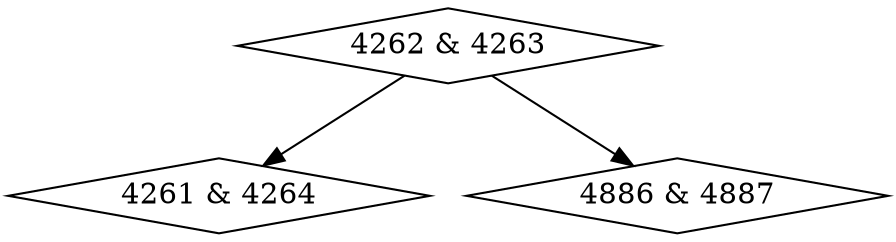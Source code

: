 digraph {
0 [label = "4261 & 4264", shape = diamond];
1 [label = "4262 & 4263", shape = diamond];
2 [label = "4886 & 4887", shape = diamond];
1->0;
1->2;
}

